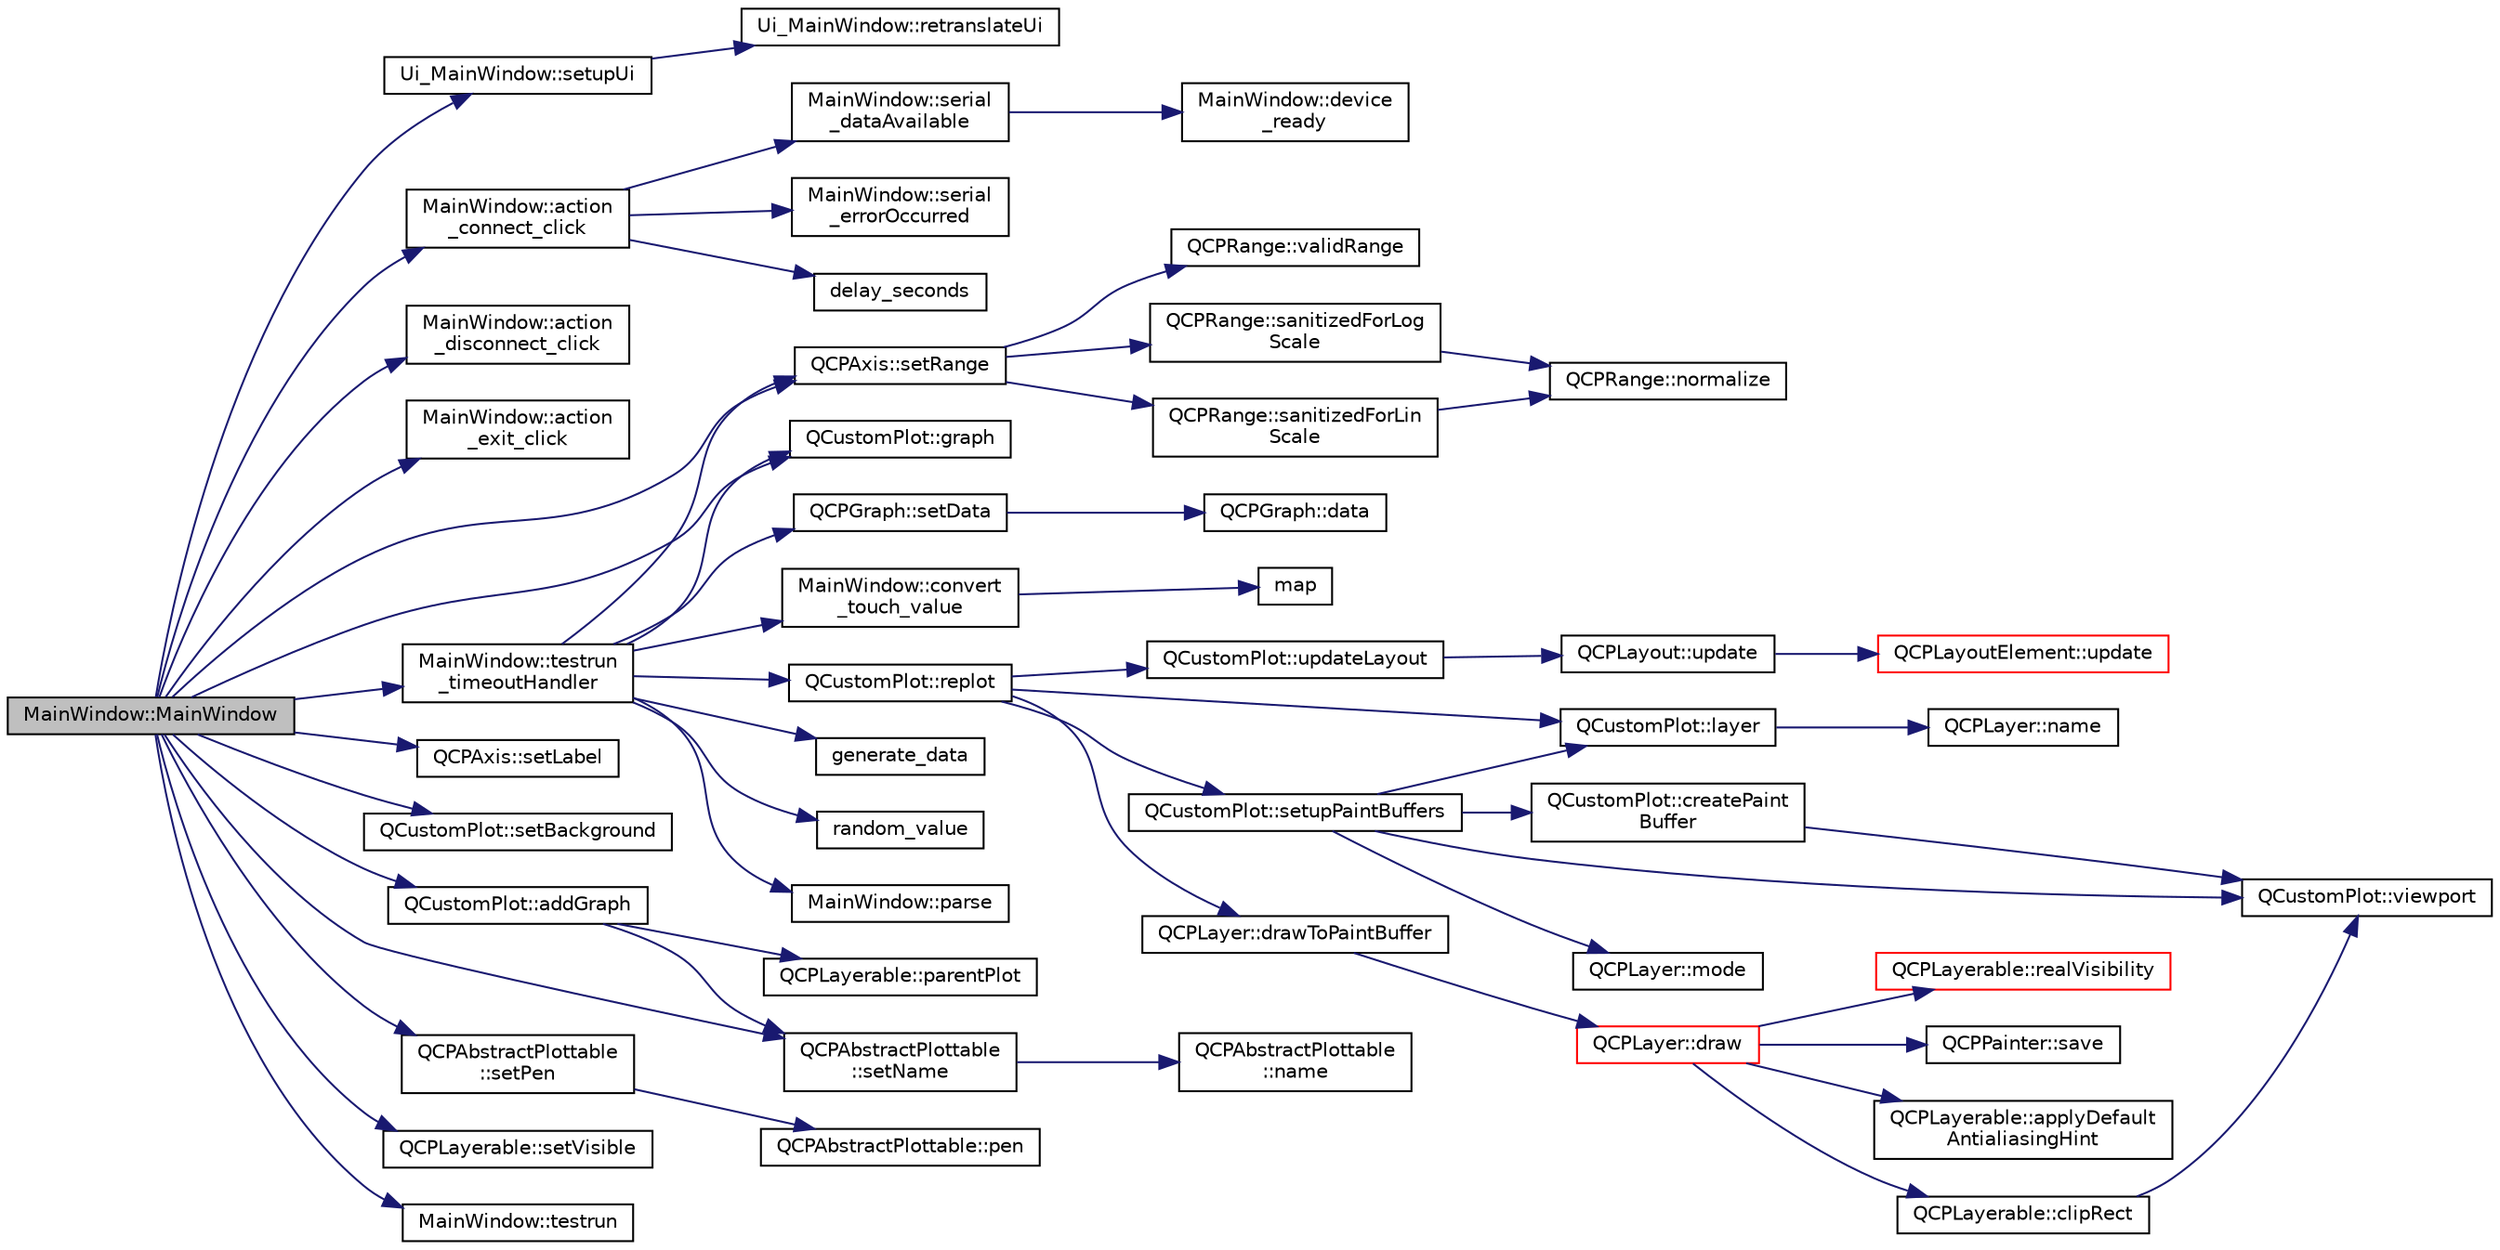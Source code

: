 digraph "MainWindow::MainWindow"
{
  edge [fontname="Helvetica",fontsize="10",labelfontname="Helvetica",labelfontsize="10"];
  node [fontname="Helvetica",fontsize="10",shape=record];
  rankdir="LR";
  Node0 [label="MainWindow::MainWindow",height=0.2,width=0.4,color="black", fillcolor="grey75", style="filled", fontcolor="black"];
  Node0 -> Node1 [color="midnightblue",fontsize="10",style="solid",fontname="Helvetica"];
  Node1 [label="Ui_MainWindow::setupUi",height=0.2,width=0.4,color="black", fillcolor="white", style="filled",URL="$class_ui___main_window.html#acf4a0872c4c77d8f43a2ec66ed849b58"];
  Node1 -> Node2 [color="midnightblue",fontsize="10",style="solid",fontname="Helvetica"];
  Node2 [label="Ui_MainWindow::retranslateUi",height=0.2,width=0.4,color="black", fillcolor="white", style="filled",URL="$class_ui___main_window.html#a097dd160c3534a204904cb374412c618"];
  Node0 -> Node3 [color="midnightblue",fontsize="10",style="solid",fontname="Helvetica"];
  Node3 [label="MainWindow::action\l_connect_click",height=0.2,width=0.4,color="black", fillcolor="white", style="filled",URL="$class_main_window.html#a8ad6af79d8b18fa2ff69866afbe6ecc7",tooltip="Reakcja na wcisniecie opcji \"Polacz\". "];
  Node3 -> Node4 [color="midnightblue",fontsize="10",style="solid",fontname="Helvetica"];
  Node4 [label="MainWindow::serial\l_dataAvailable",height=0.2,width=0.4,color="black", fillcolor="white", style="filled",URL="$class_main_window.html#a8ef5ba3cc49d3b686953728b0f32ac25",tooltip="Reakcja na pojawienie sie danych na porcie szeregowym. "];
  Node4 -> Node5 [color="midnightblue",fontsize="10",style="solid",fontname="Helvetica"];
  Node5 [label="MainWindow::device\l_ready",height=0.2,width=0.4,color="black", fillcolor="white", style="filled",URL="$class_main_window.html#a979be71b9bb0355416aee2b4e3d664d4",tooltip="Slot określający gotowość urządzenia do pracy. "];
  Node3 -> Node6 [color="midnightblue",fontsize="10",style="solid",fontname="Helvetica"];
  Node6 [label="MainWindow::serial\l_errorOccurred",height=0.2,width=0.4,color="black", fillcolor="white", style="filled",URL="$class_main_window.html#a98049227c3d1ee766d9d2a85c057074e",tooltip="Reakcja na pojawienie sie bledu na porcie szeregowym. "];
  Node3 -> Node7 [color="midnightblue",fontsize="10",style="solid",fontname="Helvetica"];
  Node7 [label="delay_seconds",height=0.2,width=0.4,color="black", fillcolor="white", style="filled",URL="$time_8hh.html#a1a47ec56b5c5dfbbcfc83bbedb3c963d",tooltip="Funkcja wprowadzająca opóźnienie. "];
  Node0 -> Node8 [color="midnightblue",fontsize="10",style="solid",fontname="Helvetica"];
  Node8 [label="MainWindow::action\l_disconnect_click",height=0.2,width=0.4,color="black", fillcolor="white", style="filled",URL="$class_main_window.html#a4660903387809c38a5db5a2d4a0bc55e",tooltip="Reakcja na wcisniecie opcji \"Rozlacz\". "];
  Node0 -> Node9 [color="midnightblue",fontsize="10",style="solid",fontname="Helvetica"];
  Node9 [label="MainWindow::action\l_exit_click",height=0.2,width=0.4,color="black", fillcolor="white", style="filled",URL="$class_main_window.html#a43f1250800036cd68a802a31f225fd9a",tooltip="Reakcja na wcisniecie opcji \"Wyjdz\". "];
  Node0 -> Node10 [color="midnightblue",fontsize="10",style="solid",fontname="Helvetica"];
  Node10 [label="QCPAxis::setRange",height=0.2,width=0.4,color="black", fillcolor="white", style="filled",URL="$class_q_c_p_axis.html#aebdfea5d44c3a0ad2b4700cd4d25b641"];
  Node10 -> Node11 [color="midnightblue",fontsize="10",style="solid",fontname="Helvetica"];
  Node11 [label="QCPRange::validRange",height=0.2,width=0.4,color="black", fillcolor="white", style="filled",URL="$class_q_c_p_range.html#ab38bd4841c77c7bb86c9eea0f142dcc0"];
  Node10 -> Node12 [color="midnightblue",fontsize="10",style="solid",fontname="Helvetica"];
  Node12 [label="QCPRange::sanitizedForLog\lScale",height=0.2,width=0.4,color="black", fillcolor="white", style="filled",URL="$class_q_c_p_range.html#a3d66288d66e1d6df3636075eb42502ee"];
  Node12 -> Node13 [color="midnightblue",fontsize="10",style="solid",fontname="Helvetica"];
  Node13 [label="QCPRange::normalize",height=0.2,width=0.4,color="black", fillcolor="white", style="filled",URL="$class_q_c_p_range.html#af914a7740269b0604d0827c634a878a9"];
  Node10 -> Node14 [color="midnightblue",fontsize="10",style="solid",fontname="Helvetica"];
  Node14 [label="QCPRange::sanitizedForLin\lScale",height=0.2,width=0.4,color="black", fillcolor="white", style="filled",URL="$class_q_c_p_range.html#a808751fdd9b17ef52327ba011df2e5f1"];
  Node14 -> Node13 [color="midnightblue",fontsize="10",style="solid",fontname="Helvetica"];
  Node0 -> Node15 [color="midnightblue",fontsize="10",style="solid",fontname="Helvetica"];
  Node15 [label="QCPAxis::setLabel",height=0.2,width=0.4,color="black", fillcolor="white", style="filled",URL="$class_q_c_p_axis.html#a33bcc382c111c9f31bb0687352a2dea4"];
  Node0 -> Node16 [color="midnightblue",fontsize="10",style="solid",fontname="Helvetica"];
  Node16 [label="QCustomPlot::setBackground",height=0.2,width=0.4,color="black", fillcolor="white", style="filled",URL="$class_q_custom_plot.html#a130358592cfca353ff3cf5571b49fb00"];
  Node0 -> Node17 [color="midnightblue",fontsize="10",style="solid",fontname="Helvetica"];
  Node17 [label="QCustomPlot::addGraph",height=0.2,width=0.4,color="black", fillcolor="white", style="filled",URL="$class_q_custom_plot.html#a6fb2873d35a8a8089842d81a70a54167"];
  Node17 -> Node18 [color="midnightblue",fontsize="10",style="solid",fontname="Helvetica"];
  Node18 [label="QCPLayerable::parentPlot",height=0.2,width=0.4,color="black", fillcolor="white", style="filled",URL="$class_q_c_p_layerable.html#a473edb813a4c1929d6b6a8fe3ff3faf7"];
  Node17 -> Node19 [color="midnightblue",fontsize="10",style="solid",fontname="Helvetica"];
  Node19 [label="QCPAbstractPlottable\l::setName",height=0.2,width=0.4,color="black", fillcolor="white", style="filled",URL="$class_q_c_p_abstract_plottable.html#ab79c7ba76bc7fa89a4b3580e12149f1f"];
  Node19 -> Node20 [color="midnightblue",fontsize="10",style="solid",fontname="Helvetica"];
  Node20 [label="QCPAbstractPlottable\l::name",height=0.2,width=0.4,color="black", fillcolor="white", style="filled",URL="$class_q_c_p_abstract_plottable.html#a52c226eefcb1920240eeabae574d28c0"];
  Node0 -> Node21 [color="midnightblue",fontsize="10",style="solid",fontname="Helvetica"];
  Node21 [label="QCustomPlot::graph",height=0.2,width=0.4,color="black", fillcolor="white", style="filled",URL="$class_q_custom_plot.html#a6ecae130f684b25276fb47bd3a5875c6"];
  Node0 -> Node22 [color="midnightblue",fontsize="10",style="solid",fontname="Helvetica"];
  Node22 [label="QCPAbstractPlottable\l::setPen",height=0.2,width=0.4,color="black", fillcolor="white", style="filled",URL="$class_q_c_p_abstract_plottable.html#ab74b09ae4c0e7e13142fe4b5bf46cac7"];
  Node22 -> Node23 [color="midnightblue",fontsize="10",style="solid",fontname="Helvetica"];
  Node23 [label="QCPAbstractPlottable::pen",height=0.2,width=0.4,color="black", fillcolor="white", style="filled",URL="$class_q_c_p_abstract_plottable.html#ad5972efc31344e5a7a78ab4f8864b2d3"];
  Node0 -> Node19 [color="midnightblue",fontsize="10",style="solid",fontname="Helvetica"];
  Node0 -> Node24 [color="midnightblue",fontsize="10",style="solid",fontname="Helvetica"];
  Node24 [label="QCPLayerable::setVisible",height=0.2,width=0.4,color="black", fillcolor="white", style="filled",URL="$class_q_c_p_layerable.html#a3bed99ddc396b48ce3ebfdc0418744f8"];
  Node0 -> Node25 [color="midnightblue",fontsize="10",style="solid",fontname="Helvetica"];
  Node25 [label="MainWindow::testrun",height=0.2,width=0.4,color="black", fillcolor="white", style="filled",URL="$class_main_window.html#ad15f695d0fd5b0beda1480517cfb0b86",tooltip="Uruchomienie testowego zbierania danych. "];
  Node0 -> Node26 [color="midnightblue",fontsize="10",style="solid",fontname="Helvetica"];
  Node26 [label="MainWindow::testrun\l_timeoutHandler",height=0.2,width=0.4,color="black", fillcolor="white", style="filled",URL="$class_main_window.html#a9d9abd7a1b1373c715d72c2205088cd3",tooltip="Reakcja na timeout timera testowego. "];
  Node26 -> Node27 [color="midnightblue",fontsize="10",style="solid",fontname="Helvetica"];
  Node27 [label="generate_data",height=0.2,width=0.4,color="black", fillcolor="white", style="filled",URL="$functions_8hh.html#add18f5d9ace3ce376453930fc77a4a93",tooltip="Generuje string z fragmentem koncowej ramki danych. "];
  Node26 -> Node28 [color="midnightblue",fontsize="10",style="solid",fontname="Helvetica"];
  Node28 [label="random_value",height=0.2,width=0.4,color="black", fillcolor="white", style="filled",URL="$functions_8hh.html#a134694e9ad39570ad22ae4d3ab15da30",tooltip="Zwraca pseudolosowa wartosc z podanego zakresu. "];
  Node26 -> Node29 [color="midnightblue",fontsize="10",style="solid",fontname="Helvetica"];
  Node29 [label="MainWindow::parse",height=0.2,width=0.4,color="black", fillcolor="white", style="filled",URL="$class_main_window.html#abd0de3498ec3287461bbe2ce70791ede",tooltip="Parsuje ramke danych. "];
  Node26 -> Node10 [color="midnightblue",fontsize="10",style="solid",fontname="Helvetica"];
  Node26 -> Node21 [color="midnightblue",fontsize="10",style="solid",fontname="Helvetica"];
  Node26 -> Node30 [color="midnightblue",fontsize="10",style="solid",fontname="Helvetica"];
  Node30 [label="QCPGraph::setData",height=0.2,width=0.4,color="black", fillcolor="white", style="filled",URL="$class_q_c_p_graph.html#a1eae9429a316b008e2d99b2d65a54395"];
  Node30 -> Node31 [color="midnightblue",fontsize="10",style="solid",fontname="Helvetica"];
  Node31 [label="QCPGraph::data",height=0.2,width=0.4,color="black", fillcolor="white", style="filled",URL="$class_q_c_p_graph.html#a141aa31a1f19bbd0ce60f55eaeb9ea60"];
  Node26 -> Node32 [color="midnightblue",fontsize="10",style="solid",fontname="Helvetica"];
  Node32 [label="MainWindow::convert\l_touch_value",height=0.2,width=0.4,color="black", fillcolor="white", style="filled",URL="$class_main_window.html#ac16a3b21d65b063b89b87e772afcfd0c",tooltip="Przelicza wartosci 8 bitowe na wartosci procentowe. "];
  Node32 -> Node33 [color="midnightblue",fontsize="10",style="solid",fontname="Helvetica"];
  Node33 [label="map",height=0.2,width=0.4,color="black", fillcolor="white", style="filled",URL="$functions_8hh.html#a7716aac0a1beea49c4bccf279c84a823",tooltip="Przelicza wartosci z zakresu wejsciowego na zakres wyjsciowy. "];
  Node26 -> Node34 [color="midnightblue",fontsize="10",style="solid",fontname="Helvetica"];
  Node34 [label="QCustomPlot::replot",height=0.2,width=0.4,color="black", fillcolor="white", style="filled",URL="$class_q_custom_plot.html#aa4bfe7d70dbe67e81d877819b75ab9af"];
  Node34 -> Node35 [color="midnightblue",fontsize="10",style="solid",fontname="Helvetica"];
  Node35 [label="QCustomPlot::updateLayout",height=0.2,width=0.4,color="black", fillcolor="white", style="filled",URL="$class_q_custom_plot.html#a6e6693e2c249f65437382ffd93405e04"];
  Node35 -> Node36 [color="midnightblue",fontsize="10",style="solid",fontname="Helvetica"];
  Node36 [label="QCPLayout::update",height=0.2,width=0.4,color="black", fillcolor="white", style="filled",URL="$class_q_c_p_layout.html#a48ecc9c98ea90b547c3e27a931a8f7bd"];
  Node36 -> Node37 [color="midnightblue",fontsize="10",style="solid",fontname="Helvetica"];
  Node37 [label="QCPLayoutElement::update",height=0.2,width=0.4,color="red", fillcolor="white", style="filled",URL="$class_q_c_p_layout_element.html#a929c2ec62e0e0e1d8418eaa802e2af9b"];
  Node34 -> Node43 [color="midnightblue",fontsize="10",style="solid",fontname="Helvetica"];
  Node43 [label="QCustomPlot::setupPaintBuffers",height=0.2,width=0.4,color="black", fillcolor="white", style="filled",URL="$class_q_custom_plot.html#a2685341f7242c3882f4cc5e379308d71"];
  Node43 -> Node44 [color="midnightblue",fontsize="10",style="solid",fontname="Helvetica"];
  Node44 [label="QCustomPlot::createPaint\lBuffer",height=0.2,width=0.4,color="black", fillcolor="white", style="filled",URL="$class_q_custom_plot.html#a943b57596a1adf7f0e75c3b50e407ae6"];
  Node44 -> Node45 [color="midnightblue",fontsize="10",style="solid",fontname="Helvetica"];
  Node45 [label="QCustomPlot::viewport",height=0.2,width=0.4,color="black", fillcolor="white", style="filled",URL="$class_q_custom_plot.html#a19842409b18f556b256d05e97fffc670"];
  Node43 -> Node46 [color="midnightblue",fontsize="10",style="solid",fontname="Helvetica"];
  Node46 [label="QCustomPlot::layer",height=0.2,width=0.4,color="black", fillcolor="white", style="filled",URL="$class_q_custom_plot.html#a0a96244e7773b242ef23c32b7bdfb159"];
  Node46 -> Node47 [color="midnightblue",fontsize="10",style="solid",fontname="Helvetica"];
  Node47 [label="QCPLayer::name",height=0.2,width=0.4,color="black", fillcolor="white", style="filled",URL="$class_q_c_p_layer.html#a37806f662b50b588fb1029a14fc5ef50"];
  Node43 -> Node48 [color="midnightblue",fontsize="10",style="solid",fontname="Helvetica"];
  Node48 [label="QCPLayer::mode",height=0.2,width=0.4,color="black", fillcolor="white", style="filled",URL="$class_q_c_p_layer.html#a44ae50b011b19f3dd46a38d8e2e2c1b6"];
  Node43 -> Node45 [color="midnightblue",fontsize="10",style="solid",fontname="Helvetica"];
  Node34 -> Node46 [color="midnightblue",fontsize="10",style="solid",fontname="Helvetica"];
  Node34 -> Node49 [color="midnightblue",fontsize="10",style="solid",fontname="Helvetica"];
  Node49 [label="QCPLayer::drawToPaintBuffer",height=0.2,width=0.4,color="black", fillcolor="white", style="filled",URL="$class_q_c_p_layer.html#a4a8e0a86f31462299e7fc8e8158dd2c6"];
  Node49 -> Node50 [color="midnightblue",fontsize="10",style="solid",fontname="Helvetica"];
  Node50 [label="QCPLayer::draw",height=0.2,width=0.4,color="red", fillcolor="white", style="filled",URL="$class_q_c_p_layer.html#ab831a99c8d30b15ec4533ca341e8813b"];
  Node50 -> Node51 [color="midnightblue",fontsize="10",style="solid",fontname="Helvetica"];
  Node51 [label="QCPLayerable::realVisibility",height=0.2,width=0.4,color="red", fillcolor="white", style="filled",URL="$class_q_c_p_layerable.html#ab054e88f15d485defcb95e7376f119e7"];
  Node50 -> Node53 [color="midnightblue",fontsize="10",style="solid",fontname="Helvetica"];
  Node53 [label="QCPPainter::save",height=0.2,width=0.4,color="black", fillcolor="white", style="filled",URL="$class_q_c_p_painter.html#a8fd6821ee6fecbfa04444c9062912abd"];
  Node50 -> Node54 [color="midnightblue",fontsize="10",style="solid",fontname="Helvetica"];
  Node54 [label="QCPLayerable::clipRect",height=0.2,width=0.4,color="black", fillcolor="white", style="filled",URL="$class_q_c_p_layerable.html#acbcfc9ecc75433747b1978a77b1864b3"];
  Node54 -> Node45 [color="midnightblue",fontsize="10",style="solid",fontname="Helvetica"];
  Node50 -> Node55 [color="midnightblue",fontsize="10",style="solid",fontname="Helvetica"];
  Node55 [label="QCPLayerable::applyDefault\lAntialiasingHint",height=0.2,width=0.4,color="black", fillcolor="white", style="filled",URL="$class_q_c_p_layerable.html#afdf83ddc6a265cbf4c89fe99d3d93473"];
}
